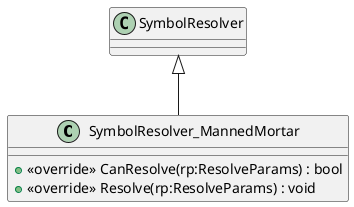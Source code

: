@startuml
class SymbolResolver_MannedMortar {
    + <<override>> CanResolve(rp:ResolveParams) : bool
    + <<override>> Resolve(rp:ResolveParams) : void
}
SymbolResolver <|-- SymbolResolver_MannedMortar
@enduml

